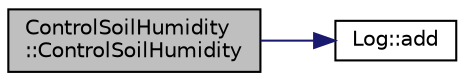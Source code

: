 digraph "ControlSoilHumidity::ControlSoilHumidity"
{
 // LATEX_PDF_SIZE
  edge [fontname="Helvetica",fontsize="10",labelfontname="Helvetica",labelfontsize="10"];
  node [fontname="Helvetica",fontsize="10",shape=record];
  rankdir="LR";
  Node1 [label="ControlSoilHumidity\l::ControlSoilHumidity",height=0.2,width=0.4,color="black", fillcolor="grey75", style="filled", fontcolor="black",tooltip=" "];
  Node1 -> Node2 [color="midnightblue",fontsize="10",style="solid",fontname="Helvetica"];
  Node2 [label="Log::add",height=0.2,width=0.4,color="black", fillcolor="white", style="filled",URL="$class_log.html#acc5c973fe799d6371328575598e3ce44",tooltip=" "];
}
